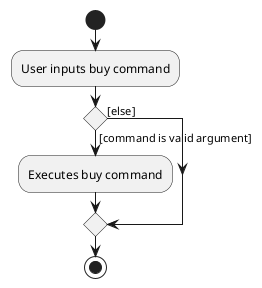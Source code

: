 @startuml
 start
 :User inputs buy command;

 'Since the beta syntax does not support placing the condition outside the
 'diamond we place it as the true branch instead.

 if () then ([command is valid argument])
     :Executes buy command;

 else ([else])
 endif
 stop
 @enduml
